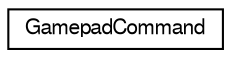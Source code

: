 digraph "Graphical Class Hierarchy"
{
  edge [fontname="FreeSans",fontsize="10",labelfontname="FreeSans",labelfontsize="10"];
  node [fontname="FreeSans",fontsize="10",shape=record];
  rankdir="LR";
  Node1 [label="GamepadCommand",height=0.2,width=0.4,color="black", fillcolor="white", style="filled",URL="$d4/d51/struct_gamepad_command.html"];
}
